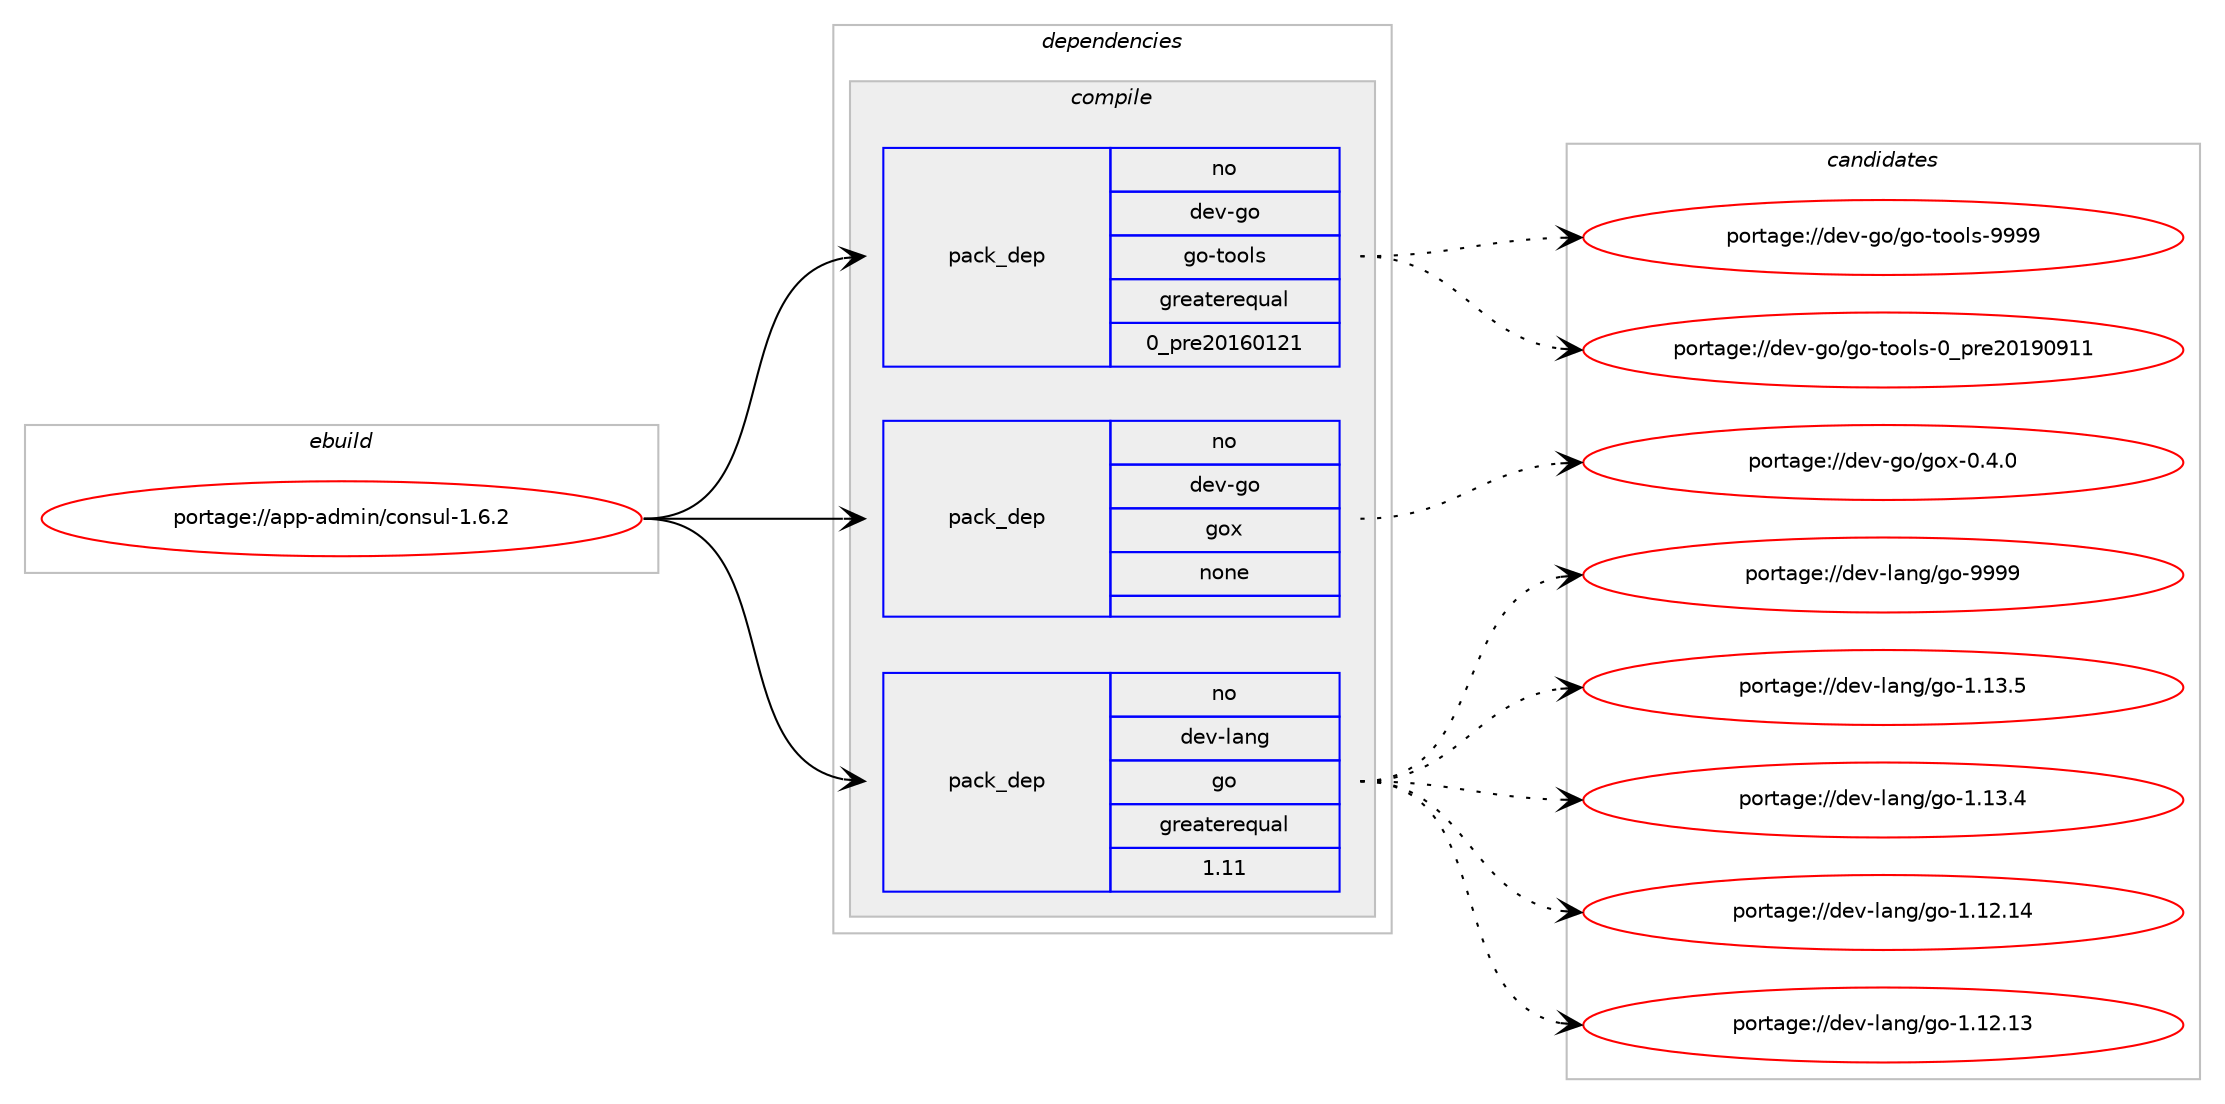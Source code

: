 digraph prolog {

# *************
# Graph options
# *************

newrank=true;
concentrate=true;
compound=true;
graph [rankdir=LR,fontname=Helvetica,fontsize=10,ranksep=1.5];#, ranksep=2.5, nodesep=0.2];
edge  [arrowhead=vee];
node  [fontname=Helvetica,fontsize=10];

# **********
# The ebuild
# **********

subgraph cluster_leftcol {
color=gray;
label=<<i>ebuild</i>>;
id [label="portage://app-admin/consul-1.6.2", color=red, width=4, href="../app-admin/consul-1.6.2.svg"];
}

# ****************
# The dependencies
# ****************

subgraph cluster_midcol {
color=gray;
label=<<i>dependencies</i>>;
subgraph cluster_compile {
fillcolor="#eeeeee";
style=filled;
label=<<i>compile</i>>;
subgraph pack493103 {
dependency657288 [label=<<TABLE BORDER="0" CELLBORDER="1" CELLSPACING="0" CELLPADDING="4" WIDTH="220"><TR><TD ROWSPAN="6" CELLPADDING="30">pack_dep</TD></TR><TR><TD WIDTH="110">no</TD></TR><TR><TD>dev-go</TD></TR><TR><TD>go-tools</TD></TR><TR><TD>greaterequal</TD></TR><TR><TD>0_pre20160121</TD></TR></TABLE>>, shape=none, color=blue];
}
id:e -> dependency657288:w [weight=20,style="solid",arrowhead="vee"];
subgraph pack493104 {
dependency657289 [label=<<TABLE BORDER="0" CELLBORDER="1" CELLSPACING="0" CELLPADDING="4" WIDTH="220"><TR><TD ROWSPAN="6" CELLPADDING="30">pack_dep</TD></TR><TR><TD WIDTH="110">no</TD></TR><TR><TD>dev-go</TD></TR><TR><TD>gox</TD></TR><TR><TD>none</TD></TR><TR><TD></TD></TR></TABLE>>, shape=none, color=blue];
}
id:e -> dependency657289:w [weight=20,style="solid",arrowhead="vee"];
subgraph pack493105 {
dependency657290 [label=<<TABLE BORDER="0" CELLBORDER="1" CELLSPACING="0" CELLPADDING="4" WIDTH="220"><TR><TD ROWSPAN="6" CELLPADDING="30">pack_dep</TD></TR><TR><TD WIDTH="110">no</TD></TR><TR><TD>dev-lang</TD></TR><TR><TD>go</TD></TR><TR><TD>greaterequal</TD></TR><TR><TD>1.11</TD></TR></TABLE>>, shape=none, color=blue];
}
id:e -> dependency657290:w [weight=20,style="solid",arrowhead="vee"];
}
subgraph cluster_compileandrun {
fillcolor="#eeeeee";
style=filled;
label=<<i>compile and run</i>>;
}
subgraph cluster_run {
fillcolor="#eeeeee";
style=filled;
label=<<i>run</i>>;
}
}

# **************
# The candidates
# **************

subgraph cluster_choices {
rank=same;
color=gray;
label=<<i>candidates</i>>;

subgraph choice493103 {
color=black;
nodesep=1;
choice1001011184510311147103111451161111111081154557575757 [label="portage://dev-go/go-tools-9999", color=red, width=4,href="../dev-go/go-tools-9999.svg"];
choice1001011184510311147103111451161111111081154548951121141015048495748574949 [label="portage://dev-go/go-tools-0_pre20190911", color=red, width=4,href="../dev-go/go-tools-0_pre20190911.svg"];
dependency657288:e -> choice1001011184510311147103111451161111111081154557575757:w [style=dotted,weight="100"];
dependency657288:e -> choice1001011184510311147103111451161111111081154548951121141015048495748574949:w [style=dotted,weight="100"];
}
subgraph choice493104 {
color=black;
nodesep=1;
choice1001011184510311147103111120454846524648 [label="portage://dev-go/gox-0.4.0", color=red, width=4,href="../dev-go/gox-0.4.0.svg"];
dependency657289:e -> choice1001011184510311147103111120454846524648:w [style=dotted,weight="100"];
}
subgraph choice493105 {
color=black;
nodesep=1;
choice1001011184510897110103471031114557575757 [label="portage://dev-lang/go-9999", color=red, width=4,href="../dev-lang/go-9999.svg"];
choice10010111845108971101034710311145494649514653 [label="portage://dev-lang/go-1.13.5", color=red, width=4,href="../dev-lang/go-1.13.5.svg"];
choice10010111845108971101034710311145494649514652 [label="portage://dev-lang/go-1.13.4", color=red, width=4,href="../dev-lang/go-1.13.4.svg"];
choice1001011184510897110103471031114549464950464952 [label="portage://dev-lang/go-1.12.14", color=red, width=4,href="../dev-lang/go-1.12.14.svg"];
choice1001011184510897110103471031114549464950464951 [label="portage://dev-lang/go-1.12.13", color=red, width=4,href="../dev-lang/go-1.12.13.svg"];
dependency657290:e -> choice1001011184510897110103471031114557575757:w [style=dotted,weight="100"];
dependency657290:e -> choice10010111845108971101034710311145494649514653:w [style=dotted,weight="100"];
dependency657290:e -> choice10010111845108971101034710311145494649514652:w [style=dotted,weight="100"];
dependency657290:e -> choice1001011184510897110103471031114549464950464952:w [style=dotted,weight="100"];
dependency657290:e -> choice1001011184510897110103471031114549464950464951:w [style=dotted,weight="100"];
}
}

}
